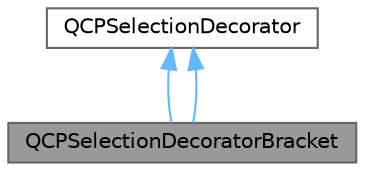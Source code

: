digraph "QCPSelectionDecoratorBracket"
{
 // LATEX_PDF_SIZE
  bgcolor="transparent";
  edge [fontname=Helvetica,fontsize=10,labelfontname=Helvetica,labelfontsize=10];
  node [fontname=Helvetica,fontsize=10,shape=box,height=0.2,width=0.4];
  Node1 [id="Node000001",label="QCPSelectionDecoratorBracket",height=0.2,width=0.4,color="gray40", fillcolor="grey60", style="filled", fontcolor="black",tooltip="A selection decorator which draws brackets around each selected data segment."];
  Node2 -> Node1 [id="edge1_Node000001_Node000002",dir="back",color="steelblue1",style="solid",tooltip=" "];
  Node2 [id="Node000002",label="QCPSelectionDecorator",height=0.2,width=0.4,color="gray40", fillcolor="white", style="filled",URL="$class_q_c_p_selection_decorator.html",tooltip="Controls how a plottable's data selection is drawn."];
  Node2 -> Node1 [id="edge2_Node000001_Node000002",dir="back",color="steelblue1",style="solid",tooltip=" "];
}
